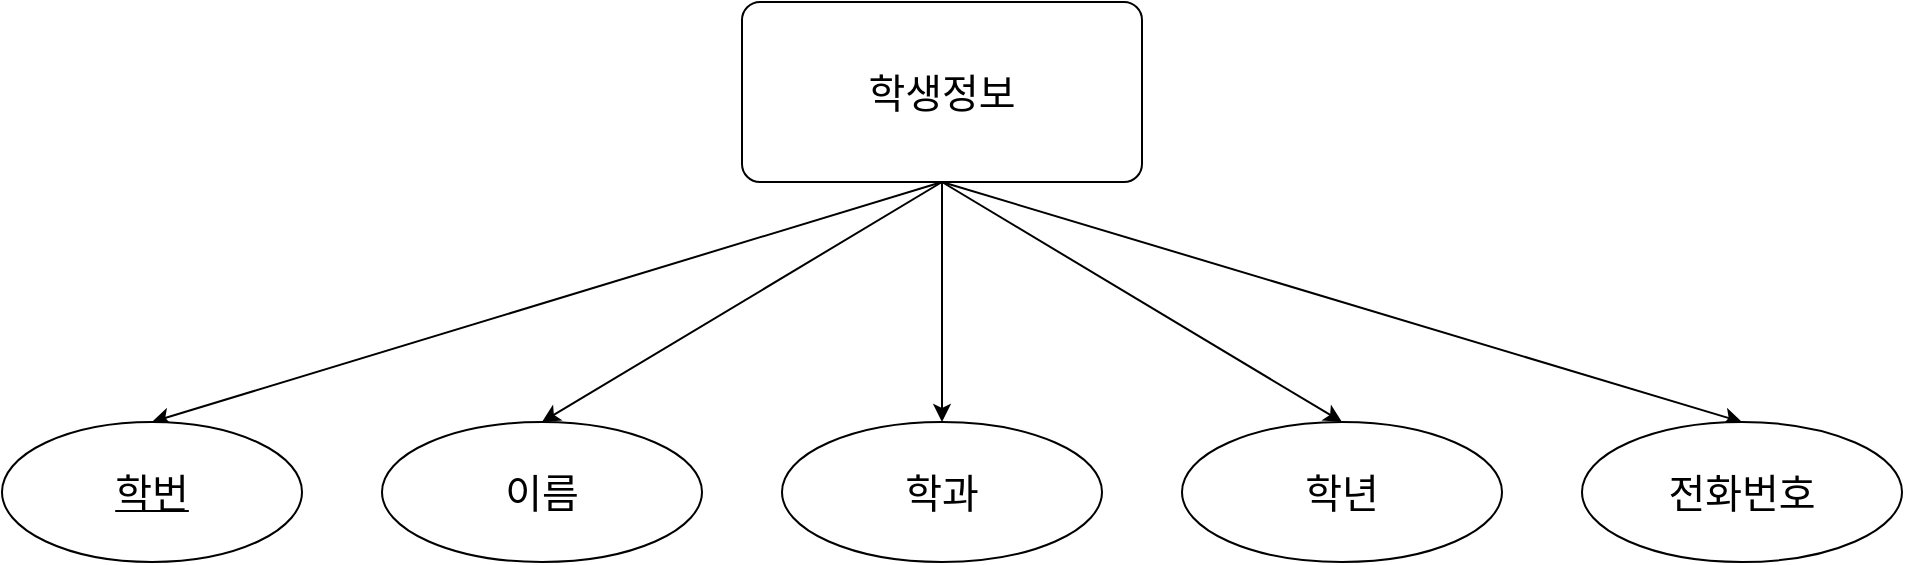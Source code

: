 <mxfile version="21.3.2" type="device">
  <diagram name="페이지-1" id="l1r5B63ubMNFEdxXHYBp">
    <mxGraphModel dx="1434" dy="756" grid="1" gridSize="10" guides="1" tooltips="1" connect="1" arrows="1" fold="1" page="1" pageScale="1" pageWidth="4681" pageHeight="3300" math="0" shadow="0">
      <root>
        <mxCell id="0" />
        <mxCell id="1" parent="0" />
        <mxCell id="V_Erd9vkUjjiroPLw2Xc-14" style="rounded=0;orthogonalLoop=1;jettySize=auto;html=1;entryX=0.5;entryY=0;entryDx=0;entryDy=0;exitX=0.5;exitY=1;exitDx=0;exitDy=0;" edge="1" parent="1" source="V_Erd9vkUjjiroPLw2Xc-1" target="V_Erd9vkUjjiroPLw2Xc-2">
          <mxGeometry relative="1" as="geometry" />
        </mxCell>
        <mxCell id="V_Erd9vkUjjiroPLw2Xc-15" style="edgeStyle=none;shape=connector;rounded=0;orthogonalLoop=1;jettySize=auto;html=1;entryX=0.5;entryY=0;entryDx=0;entryDy=0;labelBackgroundColor=default;strokeColor=default;fontFamily=Helvetica;fontSize=11;fontColor=default;endArrow=classic;exitX=0.5;exitY=1;exitDx=0;exitDy=0;" edge="1" parent="1" source="V_Erd9vkUjjiroPLw2Xc-1" target="V_Erd9vkUjjiroPLw2Xc-3">
          <mxGeometry relative="1" as="geometry" />
        </mxCell>
        <mxCell id="V_Erd9vkUjjiroPLw2Xc-16" style="edgeStyle=none;shape=connector;rounded=0;orthogonalLoop=1;jettySize=auto;html=1;entryX=0.5;entryY=0;entryDx=0;entryDy=0;labelBackgroundColor=default;strokeColor=default;fontFamily=Helvetica;fontSize=11;fontColor=default;endArrow=classic;" edge="1" parent="1" source="V_Erd9vkUjjiroPLw2Xc-1" target="V_Erd9vkUjjiroPLw2Xc-4">
          <mxGeometry relative="1" as="geometry" />
        </mxCell>
        <mxCell id="V_Erd9vkUjjiroPLw2Xc-17" style="edgeStyle=none;shape=connector;rounded=0;orthogonalLoop=1;jettySize=auto;html=1;entryX=0.5;entryY=0;entryDx=0;entryDy=0;labelBackgroundColor=default;strokeColor=default;fontFamily=Helvetica;fontSize=11;fontColor=default;endArrow=classic;exitX=0.5;exitY=1;exitDx=0;exitDy=0;" edge="1" parent="1" source="V_Erd9vkUjjiroPLw2Xc-1" target="V_Erd9vkUjjiroPLw2Xc-5">
          <mxGeometry relative="1" as="geometry" />
        </mxCell>
        <mxCell id="V_Erd9vkUjjiroPLw2Xc-18" style="edgeStyle=none;shape=connector;rounded=0;orthogonalLoop=1;jettySize=auto;html=1;entryX=0.5;entryY=0;entryDx=0;entryDy=0;labelBackgroundColor=default;strokeColor=default;fontFamily=Helvetica;fontSize=11;fontColor=default;endArrow=classic;exitX=0.5;exitY=1;exitDx=0;exitDy=0;" edge="1" parent="1" source="V_Erd9vkUjjiroPLw2Xc-1" target="V_Erd9vkUjjiroPLw2Xc-6">
          <mxGeometry relative="1" as="geometry" />
        </mxCell>
        <mxCell id="V_Erd9vkUjjiroPLw2Xc-1" value="&lt;font style=&quot;font-size: 20px;&quot;&gt;학생정보&lt;/font&gt;" style="rounded=1;arcSize=10;whiteSpace=wrap;html=1;align=center;" vertex="1" parent="1">
          <mxGeometry x="650" y="230" width="200" height="90" as="geometry" />
        </mxCell>
        <mxCell id="V_Erd9vkUjjiroPLw2Xc-2" value="&lt;font style=&quot;font-size: 20px;&quot;&gt;학번&lt;/font&gt;" style="ellipse;whiteSpace=wrap;html=1;align=center;fontStyle=4;" vertex="1" parent="1">
          <mxGeometry x="280" y="440" width="150" height="70" as="geometry" />
        </mxCell>
        <mxCell id="V_Erd9vkUjjiroPLw2Xc-3" value="&lt;font style=&quot;font-size: 20px;&quot;&gt;이름&lt;/font&gt;" style="ellipse;whiteSpace=wrap;html=1;align=center;" vertex="1" parent="1">
          <mxGeometry x="470" y="440" width="160" height="70" as="geometry" />
        </mxCell>
        <mxCell id="V_Erd9vkUjjiroPLw2Xc-4" value="&lt;font style=&quot;font-size: 20px;&quot;&gt;학과&lt;/font&gt;" style="ellipse;whiteSpace=wrap;html=1;align=center;" vertex="1" parent="1">
          <mxGeometry x="670" y="440" width="160" height="70" as="geometry" />
        </mxCell>
        <mxCell id="V_Erd9vkUjjiroPLw2Xc-5" value="&lt;font style=&quot;font-size: 20px;&quot;&gt;학년&lt;/font&gt;" style="ellipse;whiteSpace=wrap;html=1;align=center;" vertex="1" parent="1">
          <mxGeometry x="870" y="440" width="160" height="70" as="geometry" />
        </mxCell>
        <mxCell id="V_Erd9vkUjjiroPLw2Xc-6" value="&lt;font style=&quot;font-size: 20px;&quot;&gt;전화번호&lt;/font&gt;" style="ellipse;whiteSpace=wrap;html=1;align=center;" vertex="1" parent="1">
          <mxGeometry x="1070" y="440" width="160" height="70" as="geometry" />
        </mxCell>
      </root>
    </mxGraphModel>
  </diagram>
</mxfile>
